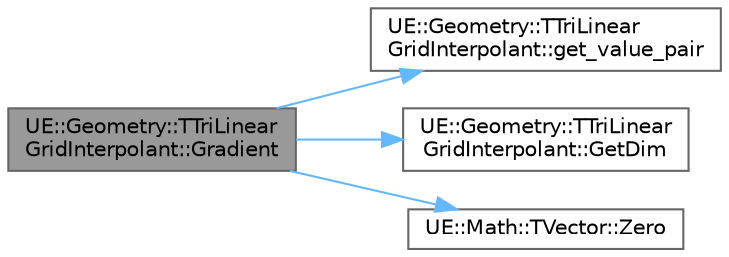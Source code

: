 digraph "UE::Geometry::TTriLinearGridInterpolant::Gradient"
{
 // INTERACTIVE_SVG=YES
 // LATEX_PDF_SIZE
  bgcolor="transparent";
  edge [fontname=Helvetica,fontsize=10,labelfontname=Helvetica,labelfontsize=10];
  node [fontname=Helvetica,fontsize=10,shape=box,height=0.2,width=0.4];
  rankdir="LR";
  Node1 [id="Node000001",label="UE::Geometry::TTriLinear\lGridInterpolant::Gradient",height=0.2,width=0.4,color="gray40", fillcolor="grey60", style="filled", fontcolor="black",tooltip=" "];
  Node1 -> Node2 [id="edge1_Node000001_Node000002",color="steelblue1",style="solid",tooltip=" "];
  Node2 [id="Node000002",label="UE::Geometry::TTriLinear\lGridInterpolant::get_value_pair",height=0.2,width=0.4,color="grey40", fillcolor="white", style="filled",URL="$df/dcc/classUE_1_1Geometry_1_1TTriLinearGridInterpolant.html#a25e799dafdd6bb32f31b0ff64d1c0e56",tooltip=" "];
  Node1 -> Node3 [id="edge2_Node000001_Node000003",color="steelblue1",style="solid",tooltip=" "];
  Node3 [id="Node000003",label="UE::Geometry::TTriLinear\lGridInterpolant::GetDim",height=0.2,width=0.4,color="grey40", fillcolor="white", style="filled",URL="$df/dcc/classUE_1_1Geometry_1_1TTriLinearGridInterpolant.html#ae501abe71ff04e3a95faf3bc4faf77cc",tooltip=" "];
  Node1 -> Node4 [id="edge3_Node000001_Node000004",color="steelblue1",style="solid",tooltip=" "];
  Node4 [id="Node000004",label="UE::Math::TVector::Zero",height=0.2,width=0.4,color="grey40", fillcolor="white", style="filled",URL="$de/d77/structUE_1_1Math_1_1TVector.html#a2ae137e3abc6e72d0f1f85addc5c537f",tooltip=" "];
}

